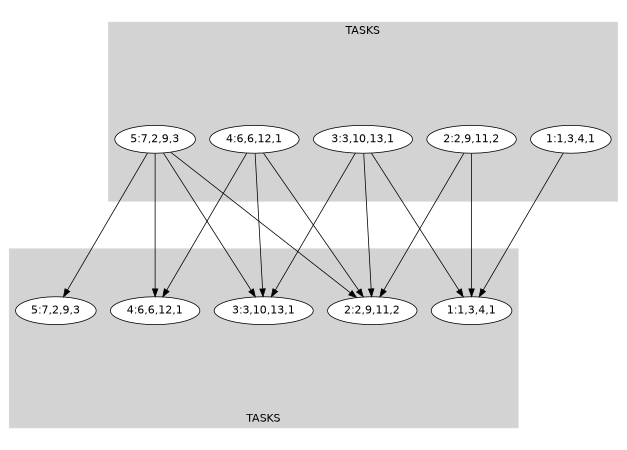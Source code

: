 digraph cumulative_final {
  ratio=fill;
  size="4.2,3";
  subgraph "cluster1" {node [style=filled,fillcolor=white]; style=filled;color=lightgrey; fontsize=14; fontname=Helvetica; label="TASKS"; 1;2;3;4;5;}
  subgraph "cluster2" {node [style=filled,fillcolor=white]; style=filled;color=lightgrey; fontsize=14; fontname=Helvetica; labelloc=b; label="TASKS"; 6;7;8;9;10;}
  fontsize=16;
  fontname=Helvetica;
  1 -> 6;
  2 -> 6;
  2 -> 7;
  3 -> 6;
  3 -> 7;
  3 -> 8;
  4 -> 7;
  4 -> 8;
  4 -> 9;
  5 -> 7;
  5 -> 8;
  5 -> 9;
  5 -> 10;
  1 [fontname=Helvetica,label="1:1,3,4,1"];
  2 [fontname=Helvetica,label="2:2,9,11,2"];
  3 [fontname=Helvetica,label="3:3,10,13,1"];
  4 [fontname=Helvetica,label="4:6,6,12,1"];
  5 [fontname=Helvetica,label="5:7,2,9,3"];
  6 [fontname=Helvetica,label="1:1,3,4,1"];
  7 [fontname=Helvetica,label="2:2,9,11,2"];
  8 [fontname=Helvetica,label="3:3,10,13,1"];
  9 [fontname=Helvetica,label="4:6,6,12,1"];
  10 [fontname=Helvetica,label="5:7,2,9,3"];
}
